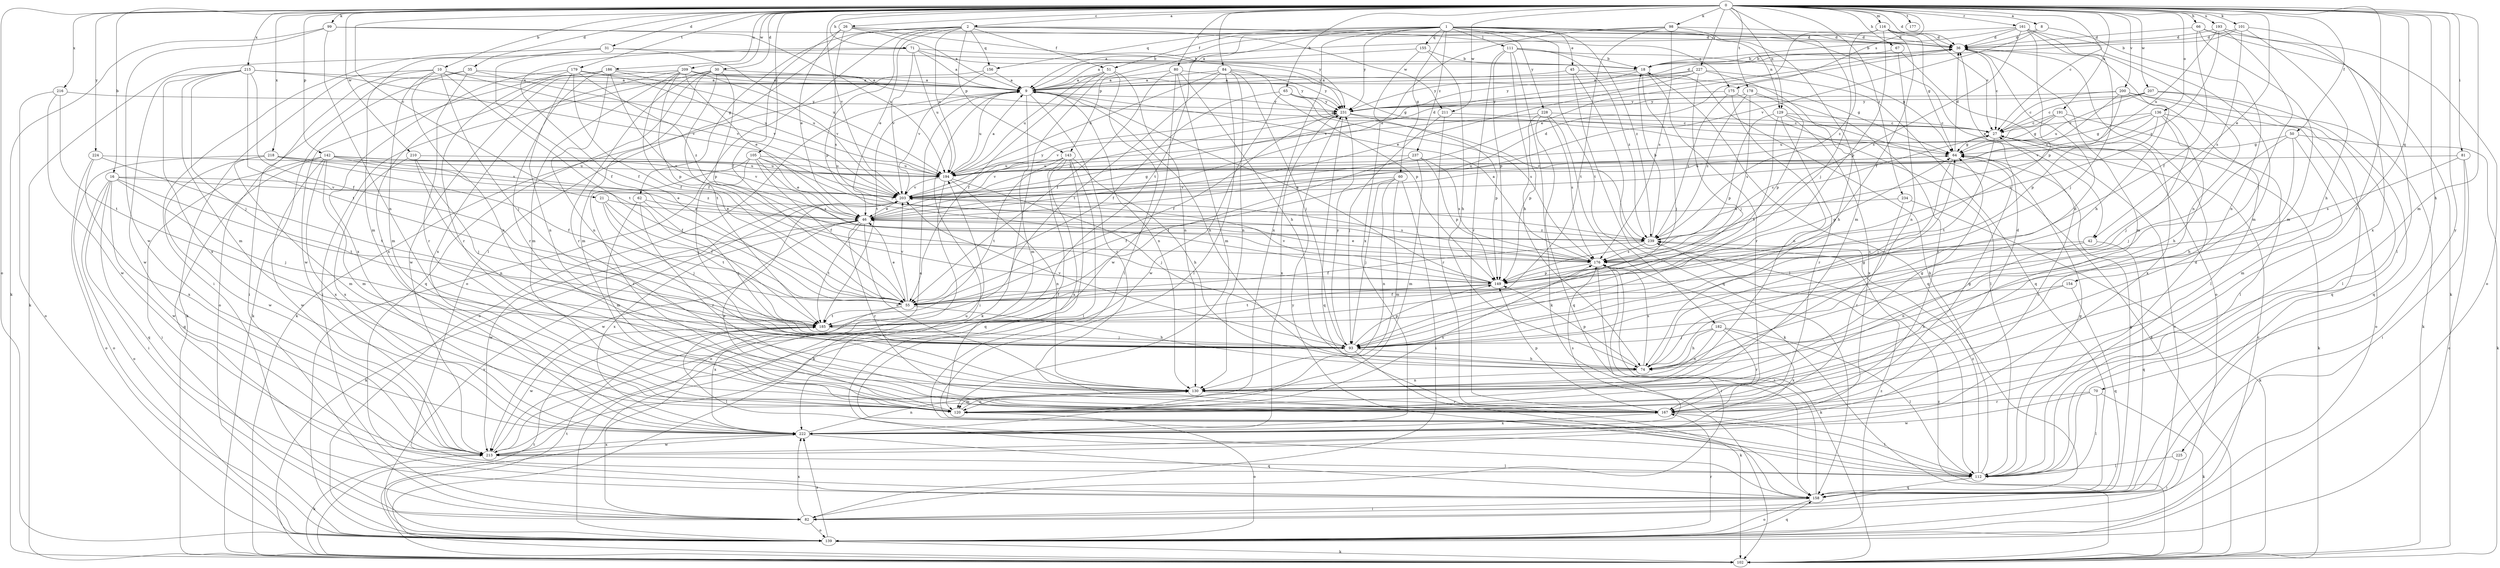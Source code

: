 strict digraph  {
0;
1;
2;
8;
9;
10;
16;
18;
21;
26;
27;
30;
31;
35;
36;
42;
45;
46;
50;
51;
55;
60;
62;
64;
65;
66;
67;
70;
71;
74;
80;
81;
82;
84;
93;
98;
99;
101;
102;
105;
111;
112;
116;
120;
129;
130;
136;
139;
142;
143;
149;
154;
155;
156;
158;
161;
167;
175;
176;
177;
178;
179;
182;
185;
186;
191;
193;
194;
200;
203;
207;
209;
210;
211;
213;
215;
216;
218;
222;
224;
225;
227;
228;
231;
234;
237;
239;
0 -> 2  [label=a];
0 -> 8  [label=a];
0 -> 10  [label=b];
0 -> 16  [label=b];
0 -> 21  [label=c];
0 -> 26  [label=c];
0 -> 27  [label=c];
0 -> 30  [label=d];
0 -> 31  [label=d];
0 -> 35  [label=d];
0 -> 36  [label=d];
0 -> 42  [label=e];
0 -> 50  [label=f];
0 -> 65  [label=h];
0 -> 66  [label=h];
0 -> 67  [label=h];
0 -> 70  [label=h];
0 -> 71  [label=h];
0 -> 80  [label=i];
0 -> 81  [label=i];
0 -> 84  [label=j];
0 -> 93  [label=j];
0 -> 98  [label=k];
0 -> 99  [label=k];
0 -> 101  [label=k];
0 -> 105  [label=l];
0 -> 116  [label=m];
0 -> 120  [label=m];
0 -> 129  [label=n];
0 -> 136  [label=o];
0 -> 139  [label=o];
0 -> 142  [label=p];
0 -> 154  [label=q];
0 -> 161  [label=r];
0 -> 167  [label=r];
0 -> 175  [label=s];
0 -> 177  [label=t];
0 -> 178  [label=t];
0 -> 179  [label=t];
0 -> 186  [label=u];
0 -> 191  [label=u];
0 -> 193  [label=u];
0 -> 200  [label=v];
0 -> 203  [label=v];
0 -> 207  [label=w];
0 -> 209  [label=w];
0 -> 210  [label=w];
0 -> 211  [label=w];
0 -> 215  [label=x];
0 -> 216  [label=x];
0 -> 218  [label=x];
0 -> 224  [label=y];
0 -> 225  [label=y];
0 -> 227  [label=y];
0 -> 234  [label=z];
1 -> 36  [label=d];
1 -> 42  [label=e];
1 -> 45  [label=e];
1 -> 51  [label=f];
1 -> 60  [label=g];
1 -> 111  [label=l];
1 -> 129  [label=n];
1 -> 143  [label=p];
1 -> 155  [label=q];
1 -> 156  [label=q];
1 -> 182  [label=t];
1 -> 185  [label=t];
1 -> 222  [label=x];
1 -> 228  [label=y];
1 -> 231  [label=y];
1 -> 237  [label=z];
1 -> 239  [label=z];
2 -> 36  [label=d];
2 -> 46  [label=e];
2 -> 51  [label=f];
2 -> 62  [label=g];
2 -> 112  [label=l];
2 -> 139  [label=o];
2 -> 143  [label=p];
2 -> 149  [label=p];
2 -> 156  [label=q];
2 -> 175  [label=s];
2 -> 194  [label=u];
2 -> 211  [label=w];
8 -> 36  [label=d];
8 -> 130  [label=n];
8 -> 203  [label=v];
9 -> 36  [label=d];
9 -> 74  [label=h];
9 -> 82  [label=i];
9 -> 120  [label=m];
9 -> 130  [label=n];
9 -> 139  [label=o];
9 -> 167  [label=r];
9 -> 185  [label=t];
9 -> 194  [label=u];
9 -> 231  [label=y];
10 -> 9  [label=a];
10 -> 82  [label=i];
10 -> 93  [label=j];
10 -> 102  [label=k];
10 -> 120  [label=m];
10 -> 130  [label=n];
10 -> 185  [label=t];
10 -> 203  [label=v];
16 -> 46  [label=e];
16 -> 82  [label=i];
16 -> 93  [label=j];
16 -> 139  [label=o];
16 -> 158  [label=q];
16 -> 185  [label=t];
16 -> 203  [label=v];
16 -> 213  [label=w];
18 -> 9  [label=a];
18 -> 93  [label=j];
18 -> 158  [label=q];
18 -> 167  [label=r];
18 -> 231  [label=y];
21 -> 46  [label=e];
21 -> 55  [label=f];
21 -> 93  [label=j];
21 -> 185  [label=t];
26 -> 9  [label=a];
26 -> 36  [label=d];
26 -> 46  [label=e];
26 -> 55  [label=f];
26 -> 176  [label=s];
26 -> 231  [label=y];
27 -> 64  [label=g];
27 -> 102  [label=k];
27 -> 185  [label=t];
30 -> 9  [label=a];
30 -> 82  [label=i];
30 -> 120  [label=m];
30 -> 149  [label=p];
30 -> 158  [label=q];
30 -> 167  [label=r];
30 -> 185  [label=t];
31 -> 18  [label=b];
31 -> 55  [label=f];
31 -> 82  [label=i];
31 -> 120  [label=m];
31 -> 194  [label=u];
35 -> 9  [label=a];
35 -> 102  [label=k];
35 -> 139  [label=o];
35 -> 167  [label=r];
35 -> 203  [label=v];
36 -> 18  [label=b];
36 -> 27  [label=c];
36 -> 74  [label=h];
36 -> 120  [label=m];
42 -> 130  [label=n];
42 -> 158  [label=q];
42 -> 176  [label=s];
45 -> 9  [label=a];
45 -> 64  [label=g];
45 -> 112  [label=l];
45 -> 158  [label=q];
46 -> 36  [label=d];
46 -> 130  [label=n];
46 -> 167  [label=r];
46 -> 185  [label=t];
46 -> 213  [label=w];
46 -> 222  [label=x];
46 -> 231  [label=y];
46 -> 239  [label=z];
50 -> 64  [label=g];
50 -> 74  [label=h];
50 -> 93  [label=j];
50 -> 102  [label=k];
50 -> 120  [label=m];
51 -> 9  [label=a];
51 -> 55  [label=f];
51 -> 102  [label=k];
51 -> 112  [label=l];
51 -> 130  [label=n];
51 -> 194  [label=u];
55 -> 46  [label=e];
55 -> 74  [label=h];
55 -> 185  [label=t];
55 -> 203  [label=v];
55 -> 222  [label=x];
60 -> 55  [label=f];
60 -> 82  [label=i];
60 -> 93  [label=j];
60 -> 120  [label=m];
60 -> 130  [label=n];
60 -> 203  [label=v];
62 -> 46  [label=e];
62 -> 93  [label=j];
62 -> 120  [label=m];
62 -> 167  [label=r];
64 -> 36  [label=d];
64 -> 93  [label=j];
64 -> 194  [label=u];
65 -> 55  [label=f];
65 -> 176  [label=s];
65 -> 213  [label=w];
65 -> 231  [label=y];
65 -> 239  [label=z];
66 -> 36  [label=d];
66 -> 55  [label=f];
66 -> 102  [label=k];
66 -> 120  [label=m];
66 -> 139  [label=o];
67 -> 18  [label=b];
67 -> 130  [label=n];
67 -> 139  [label=o];
70 -> 102  [label=k];
70 -> 112  [label=l];
70 -> 167  [label=r];
70 -> 213  [label=w];
71 -> 9  [label=a];
71 -> 18  [label=b];
71 -> 55  [label=f];
71 -> 102  [label=k];
71 -> 194  [label=u];
71 -> 203  [label=v];
71 -> 231  [label=y];
74 -> 36  [label=d];
74 -> 64  [label=g];
74 -> 130  [label=n];
74 -> 149  [label=p];
74 -> 176  [label=s];
80 -> 9  [label=a];
80 -> 55  [label=f];
80 -> 64  [label=g];
80 -> 74  [label=h];
80 -> 120  [label=m];
80 -> 213  [label=w];
81 -> 82  [label=i];
81 -> 139  [label=o];
81 -> 176  [label=s];
81 -> 194  [label=u];
82 -> 27  [label=c];
82 -> 139  [label=o];
82 -> 222  [label=x];
84 -> 9  [label=a];
84 -> 93  [label=j];
84 -> 112  [label=l];
84 -> 130  [label=n];
84 -> 149  [label=p];
84 -> 185  [label=t];
84 -> 194  [label=u];
84 -> 231  [label=y];
93 -> 74  [label=h];
93 -> 102  [label=k];
93 -> 149  [label=p];
93 -> 203  [label=v];
93 -> 231  [label=y];
98 -> 9  [label=a];
98 -> 36  [label=d];
98 -> 46  [label=e];
98 -> 120  [label=m];
98 -> 176  [label=s];
98 -> 185  [label=t];
99 -> 36  [label=d];
99 -> 102  [label=k];
99 -> 130  [label=n];
99 -> 194  [label=u];
99 -> 213  [label=w];
101 -> 18  [label=b];
101 -> 36  [label=d];
101 -> 74  [label=h];
101 -> 176  [label=s];
101 -> 222  [label=x];
102 -> 185  [label=t];
102 -> 239  [label=z];
105 -> 46  [label=e];
105 -> 55  [label=f];
105 -> 93  [label=j];
105 -> 167  [label=r];
105 -> 176  [label=s];
105 -> 194  [label=u];
105 -> 239  [label=z];
111 -> 18  [label=b];
111 -> 64  [label=g];
111 -> 74  [label=h];
111 -> 102  [label=k];
111 -> 149  [label=p];
111 -> 167  [label=r];
111 -> 239  [label=z];
112 -> 18  [label=b];
112 -> 36  [label=d];
112 -> 64  [label=g];
112 -> 158  [label=q];
112 -> 239  [label=z];
116 -> 27  [label=c];
116 -> 36  [label=d];
116 -> 46  [label=e];
116 -> 55  [label=f];
116 -> 64  [label=g];
116 -> 149  [label=p];
116 -> 239  [label=z];
120 -> 46  [label=e];
120 -> 130  [label=n];
120 -> 139  [label=o];
120 -> 176  [label=s];
129 -> 27  [label=c];
129 -> 102  [label=k];
129 -> 149  [label=p];
129 -> 167  [label=r];
129 -> 185  [label=t];
129 -> 222  [label=x];
130 -> 64  [label=g];
130 -> 120  [label=m];
130 -> 167  [label=r];
136 -> 27  [label=c];
136 -> 64  [label=g];
136 -> 74  [label=h];
136 -> 93  [label=j];
136 -> 139  [label=o];
136 -> 176  [label=s];
136 -> 203  [label=v];
139 -> 27  [label=c];
139 -> 102  [label=k];
139 -> 158  [label=q];
139 -> 167  [label=r];
139 -> 185  [label=t];
139 -> 203  [label=v];
139 -> 222  [label=x];
139 -> 239  [label=z];
142 -> 55  [label=f];
142 -> 82  [label=i];
142 -> 120  [label=m];
142 -> 158  [label=q];
142 -> 194  [label=u];
142 -> 203  [label=v];
142 -> 213  [label=w];
142 -> 222  [label=x];
142 -> 239  [label=z];
143 -> 74  [label=h];
143 -> 102  [label=k];
143 -> 112  [label=l];
143 -> 158  [label=q];
143 -> 185  [label=t];
143 -> 194  [label=u];
143 -> 203  [label=v];
143 -> 222  [label=x];
149 -> 9  [label=a];
149 -> 55  [label=f];
149 -> 64  [label=g];
149 -> 185  [label=t];
149 -> 203  [label=v];
154 -> 55  [label=f];
154 -> 74  [label=h];
154 -> 158  [label=q];
155 -> 9  [label=a];
155 -> 18  [label=b];
155 -> 74  [label=h];
155 -> 222  [label=x];
156 -> 9  [label=a];
156 -> 102  [label=k];
156 -> 203  [label=v];
158 -> 64  [label=g];
158 -> 82  [label=i];
158 -> 139  [label=o];
158 -> 176  [label=s];
158 -> 231  [label=y];
161 -> 9  [label=a];
161 -> 18  [label=b];
161 -> 36  [label=d];
161 -> 93  [label=j];
161 -> 120  [label=m];
161 -> 130  [label=n];
161 -> 149  [label=p];
161 -> 176  [label=s];
167 -> 36  [label=d];
167 -> 64  [label=g];
167 -> 112  [label=l];
167 -> 149  [label=p];
167 -> 222  [label=x];
175 -> 112  [label=l];
175 -> 130  [label=n];
175 -> 231  [label=y];
175 -> 239  [label=z];
176 -> 9  [label=a];
176 -> 46  [label=e];
176 -> 82  [label=i];
176 -> 102  [label=k];
176 -> 149  [label=p];
178 -> 149  [label=p];
178 -> 167  [label=r];
178 -> 176  [label=s];
178 -> 231  [label=y];
178 -> 239  [label=z];
179 -> 9  [label=a];
179 -> 55  [label=f];
179 -> 130  [label=n];
179 -> 167  [label=r];
179 -> 194  [label=u];
179 -> 222  [label=x];
179 -> 239  [label=z];
182 -> 74  [label=h];
182 -> 93  [label=j];
182 -> 112  [label=l];
182 -> 130  [label=n];
182 -> 167  [label=r];
182 -> 222  [label=x];
185 -> 93  [label=j];
185 -> 112  [label=l];
185 -> 213  [label=w];
186 -> 9  [label=a];
186 -> 130  [label=n];
186 -> 167  [label=r];
186 -> 176  [label=s];
186 -> 194  [label=u];
186 -> 213  [label=w];
186 -> 222  [label=x];
191 -> 27  [label=c];
191 -> 64  [label=g];
191 -> 112  [label=l];
191 -> 194  [label=u];
191 -> 222  [label=x];
193 -> 36  [label=d];
193 -> 93  [label=j];
193 -> 112  [label=l];
193 -> 194  [label=u];
193 -> 239  [label=z];
194 -> 9  [label=a];
194 -> 36  [label=d];
194 -> 93  [label=j];
194 -> 130  [label=n];
194 -> 139  [label=o];
194 -> 203  [label=v];
200 -> 27  [label=c];
200 -> 102  [label=k];
200 -> 112  [label=l];
200 -> 149  [label=p];
200 -> 158  [label=q];
200 -> 203  [label=v];
200 -> 231  [label=y];
203 -> 46  [label=e];
203 -> 64  [label=g];
203 -> 102  [label=k];
203 -> 176  [label=s];
203 -> 213  [label=w];
203 -> 231  [label=y];
207 -> 27  [label=c];
207 -> 112  [label=l];
207 -> 158  [label=q];
207 -> 194  [label=u];
207 -> 231  [label=y];
209 -> 9  [label=a];
209 -> 46  [label=e];
209 -> 55  [label=f];
209 -> 64  [label=g];
209 -> 120  [label=m];
209 -> 149  [label=p];
209 -> 203  [label=v];
209 -> 213  [label=w];
209 -> 222  [label=x];
209 -> 231  [label=y];
210 -> 93  [label=j];
210 -> 130  [label=n];
210 -> 194  [label=u];
210 -> 222  [label=x];
211 -> 27  [label=c];
211 -> 93  [label=j];
211 -> 167  [label=r];
213 -> 9  [label=a];
213 -> 27  [label=c];
213 -> 102  [label=k];
213 -> 112  [label=l];
213 -> 194  [label=u];
213 -> 222  [label=x];
215 -> 9  [label=a];
215 -> 55  [label=f];
215 -> 93  [label=j];
215 -> 120  [label=m];
215 -> 185  [label=t];
215 -> 203  [label=v];
215 -> 213  [label=w];
215 -> 222  [label=x];
216 -> 139  [label=o];
216 -> 185  [label=t];
216 -> 213  [label=w];
216 -> 231  [label=y];
218 -> 55  [label=f];
218 -> 120  [label=m];
218 -> 139  [label=o];
218 -> 194  [label=u];
218 -> 203  [label=v];
218 -> 213  [label=w];
222 -> 130  [label=n];
222 -> 158  [label=q];
222 -> 176  [label=s];
222 -> 213  [label=w];
224 -> 139  [label=o];
224 -> 185  [label=t];
224 -> 194  [label=u];
224 -> 222  [label=x];
225 -> 82  [label=i];
225 -> 112  [label=l];
227 -> 9  [label=a];
227 -> 46  [label=e];
227 -> 74  [label=h];
227 -> 93  [label=j];
227 -> 158  [label=q];
227 -> 203  [label=v];
227 -> 231  [label=y];
228 -> 27  [label=c];
228 -> 102  [label=k];
228 -> 149  [label=p];
228 -> 158  [label=q];
228 -> 176  [label=s];
228 -> 203  [label=v];
231 -> 27  [label=c];
231 -> 55  [label=f];
231 -> 149  [label=p];
231 -> 158  [label=q];
231 -> 222  [label=x];
234 -> 46  [label=e];
234 -> 102  [label=k];
234 -> 167  [label=r];
237 -> 55  [label=f];
237 -> 120  [label=m];
237 -> 149  [label=p];
237 -> 176  [label=s];
237 -> 194  [label=u];
239 -> 18  [label=b];
239 -> 27  [label=c];
239 -> 55  [label=f];
239 -> 176  [label=s];
}
